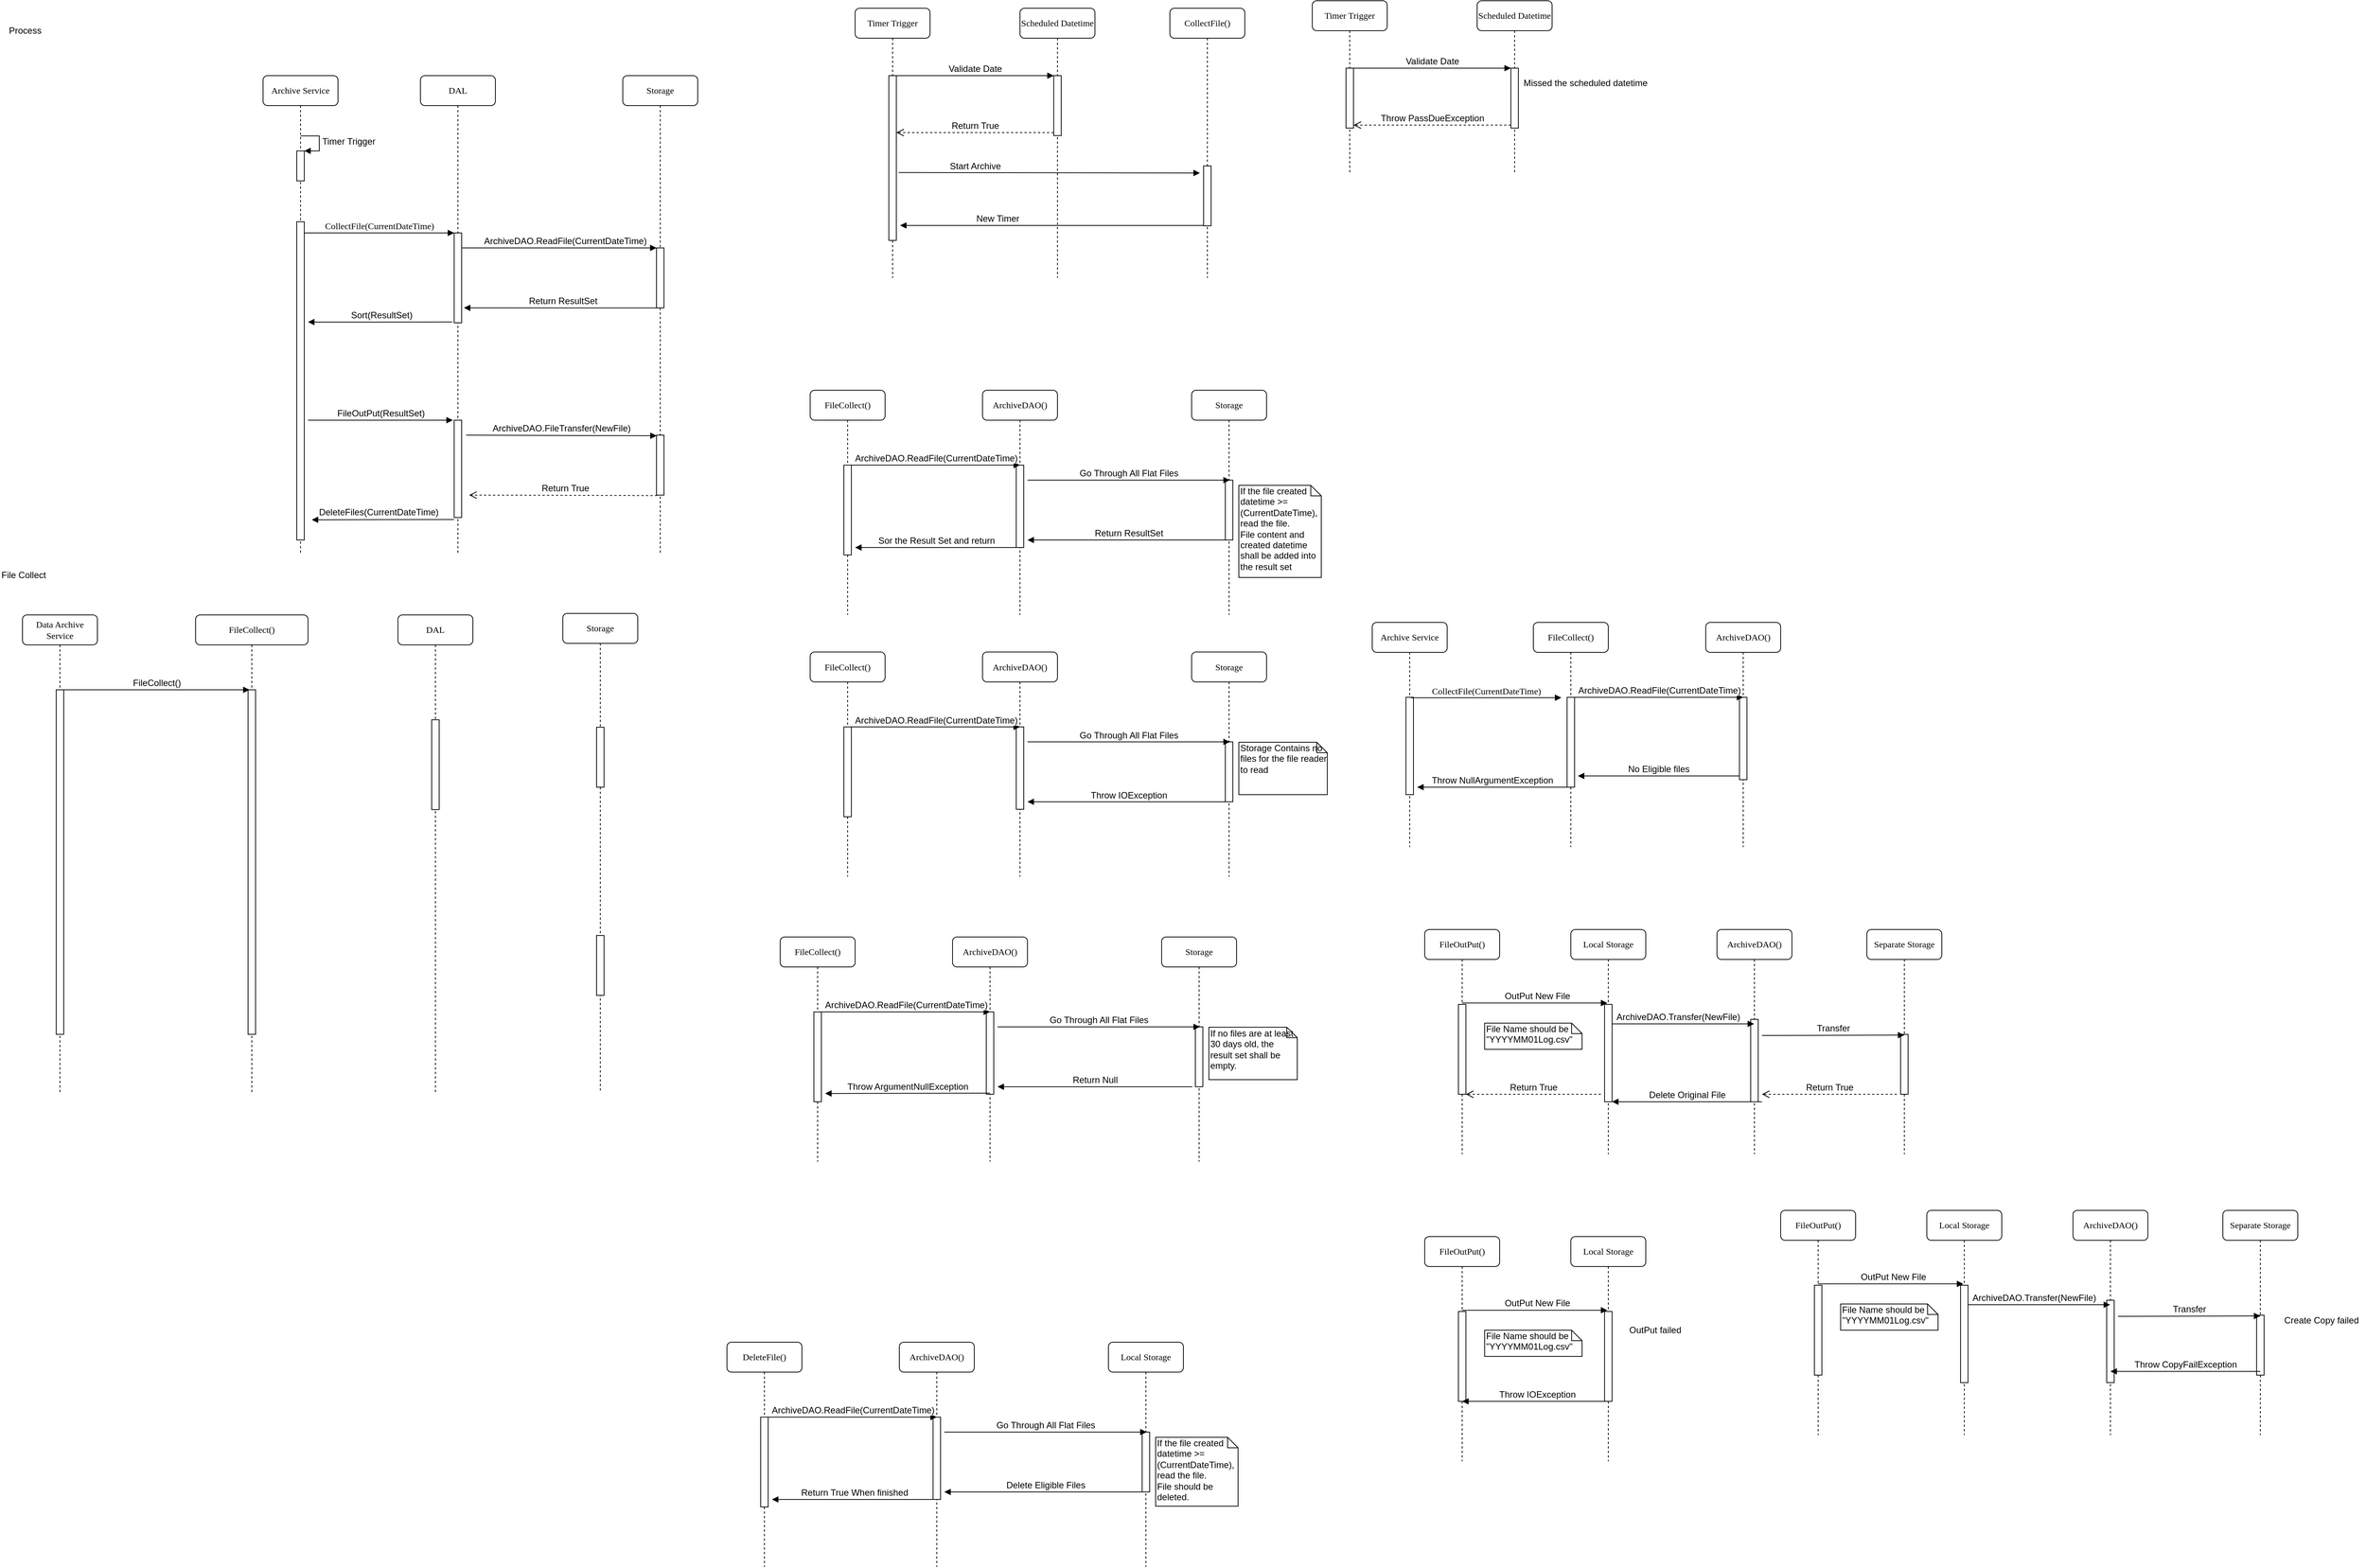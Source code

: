 <mxfile version="12.2.6" type="google" pages="1"><diagram name="Page-1" id="13e1069c-82ec-6db2-03f1-153e76fe0fe0"><mxGraphModel dx="2107" dy="1658" grid="1" gridSize="10" guides="1" tooltips="1" connect="0" arrows="1" fold="1" page="1" pageScale="1" pageWidth="1100" pageHeight="850" background="#ffffff" math="0" shadow="0"><root><object label="" id="0"><mxCell/></object><mxCell id="1" parent="0"/><mxCell id="7baba1c4bc27f4b0-17" value="ArchiveDAO.ReadFile(CurrentDateTime)" style="html=1;verticalAlign=bottom;endArrow=block;labelBackgroundColor=none;fontFamily=Helvetica;fontSize=12;edgeStyle=elbowEdgeStyle;elbow=vertical;" parent="1" source="7baba1c4bc27f4b0-13" target="7baba1c4bc27f4b0-16" edge="1"><mxGeometry x="0.056" relative="1" as="geometry"><mxPoint x="695" y="310" as="sourcePoint"/><Array as="points"><mxPoint x="645" y="310"/></Array><mxPoint as="offset"/></mxGeometry></mxCell><mxCell id="7baba1c4bc27f4b0-2" value="Archive Service" style="shape=umlLifeline;perimeter=lifelinePerimeter;whiteSpace=wrap;html=1;container=1;collapsible=0;recursiveResize=0;outlineConnect=0;rounded=1;shadow=0;comic=0;labelBackgroundColor=none;strokeWidth=1;fontFamily=Verdana;fontSize=12;align=center;" parent="1" vertex="1"><mxGeometry x="360" y="80" width="100" height="640" as="geometry"/></mxCell><mxCell id="7baba1c4bc27f4b0-10" value="" style="html=1;points=[];perimeter=orthogonalPerimeter;rounded=0;shadow=0;comic=0;labelBackgroundColor=none;strokeWidth=1;fontFamily=Verdana;fontSize=12;align=center;" parent="7baba1c4bc27f4b0-2" vertex="1"><mxGeometry x="45" y="195" width="10" height="425" as="geometry"/></mxCell><mxCell id="99gHtEBvfOZHUWH4fqFL-62" value="" style="html=1;points=[];perimeter=orthogonalPerimeter;fontSize=12;" vertex="1" parent="7baba1c4bc27f4b0-2"><mxGeometry x="45" y="100.5" width="10" height="40" as="geometry"/></mxCell><mxCell id="99gHtEBvfOZHUWH4fqFL-63" value="Timer Trigger" style="edgeStyle=orthogonalEdgeStyle;html=1;align=left;spacingLeft=2;endArrow=block;rounded=0;entryX=1;entryY=0;fontSize=12;" edge="1" target="99gHtEBvfOZHUWH4fqFL-62" parent="7baba1c4bc27f4b0-2"><mxGeometry relative="1" as="geometry"><mxPoint x="50" y="80.5" as="sourcePoint"/><Array as="points"><mxPoint x="75" y="80.5"/></Array></mxGeometry></mxCell><mxCell id="7baba1c4bc27f4b0-3" value="DAL" style="shape=umlLifeline;perimeter=lifelinePerimeter;whiteSpace=wrap;html=1;container=1;collapsible=0;recursiveResize=0;outlineConnect=0;rounded=1;shadow=0;comic=0;labelBackgroundColor=none;strokeWidth=1;fontFamily=Verdana;fontSize=12;align=center;" parent="1" vertex="1"><mxGeometry x="570" y="80" width="100" height="640" as="geometry"/></mxCell><mxCell id="7baba1c4bc27f4b0-13" value="" style="html=1;points=[];perimeter=orthogonalPerimeter;rounded=0;shadow=0;comic=0;labelBackgroundColor=none;strokeWidth=1;fontFamily=Verdana;fontSize=12;align=center;" parent="7baba1c4bc27f4b0-3" vertex="1"><mxGeometry x="45" y="210" width="10" height="120" as="geometry"/></mxCell><mxCell id="99gHtEBvfOZHUWH4fqFL-20" value="" style="html=1;points=[];perimeter=orthogonalPerimeter;fontSize=12;" vertex="1" parent="7baba1c4bc27f4b0-3"><mxGeometry x="45" y="460" width="10" height="130" as="geometry"/></mxCell><mxCell id="7baba1c4bc27f4b0-4" value="Storage" style="shape=umlLifeline;perimeter=lifelinePerimeter;whiteSpace=wrap;html=1;container=1;collapsible=0;recursiveResize=0;outlineConnect=0;rounded=1;shadow=0;comic=0;labelBackgroundColor=none;strokeWidth=1;fontFamily=Verdana;fontSize=12;align=center;" parent="1" vertex="1"><mxGeometry x="840" y="80" width="100" height="640" as="geometry"/></mxCell><mxCell id="99gHtEBvfOZHUWH4fqFL-22" value="" style="html=1;points=[];perimeter=orthogonalPerimeter;fontSize=12;" vertex="1" parent="7baba1c4bc27f4b0-4"><mxGeometry x="45" y="480" width="10" height="80" as="geometry"/></mxCell><mxCell id="7baba1c4bc27f4b0-16" value="" style="html=1;points=[];perimeter=orthogonalPerimeter;rounded=0;shadow=0;comic=0;labelBackgroundColor=none;strokeWidth=1;fontFamily=Verdana;fontSize=12;align=center;" parent="7baba1c4bc27f4b0-4" vertex="1"><mxGeometry x="45" y="230" width="10" height="80" as="geometry"/></mxCell><mxCell id="7baba1c4bc27f4b0-14" value="CollectFile(CurrentDateTime)" style="html=1;verticalAlign=bottom;endArrow=block;entryX=0;entryY=0;labelBackgroundColor=none;fontFamily=Verdana;fontSize=12;edgeStyle=elbowEdgeStyle;elbow=vertical;" parent="1" source="7baba1c4bc27f4b0-10" target="7baba1c4bc27f4b0-13" edge="1"><mxGeometry relative="1" as="geometry"><mxPoint x="505" y="290" as="sourcePoint"/><mxPoint as="offset"/></mxGeometry></mxCell><mxCell id="99gHtEBvfOZHUWH4fqFL-21" value="FileOutPut(ResultSet)" style="html=1;verticalAlign=bottom;endArrow=block;fontSize=12;entryX=-0.18;entryY=0;entryDx=0;entryDy=0;entryPerimeter=0;" edge="1" parent="1" target="99gHtEBvfOZHUWH4fqFL-20"><mxGeometry width="80" relative="1" as="geometry"><mxPoint x="420" y="540" as="sourcePoint"/><mxPoint x="520" y="540" as="targetPoint"/></mxGeometry></mxCell><mxCell id="99gHtEBvfOZHUWH4fqFL-28" value="ArchiveDAO.FileTransfer(NewFile)" style="html=1;verticalAlign=bottom;endArrow=block;fontSize=12;entryX=0.024;entryY=0.01;entryDx=0;entryDy=0;entryPerimeter=0;" edge="1" parent="1" target="99gHtEBvfOZHUWH4fqFL-22"><mxGeometry width="80" relative="1" as="geometry"><mxPoint x="631" y="560" as="sourcePoint"/><mxPoint x="755" y="560" as="targetPoint"/></mxGeometry></mxCell><mxCell id="99gHtEBvfOZHUWH4fqFL-35" value="Process" style="text;html=1;resizable=0;points=[];autosize=1;align=left;verticalAlign=top;spacingTop=-4;fontSize=12;" vertex="1" parent="1"><mxGeometry x="19" y="10" width="60" height="20" as="geometry"/></mxCell><mxCell id="99gHtEBvfOZHUWH4fqFL-40" value="File Collect" style="text;html=1;resizable=0;points=[];autosize=1;align=left;verticalAlign=top;spacingTop=-4;fontSize=12;" vertex="1" parent="1"><mxGeometry x="9" y="737" width="70" height="20" as="geometry"/></mxCell><mxCell id="99gHtEBvfOZHUWH4fqFL-41" value="Data Archive Service" style="shape=umlLifeline;perimeter=lifelinePerimeter;whiteSpace=wrap;html=1;container=1;collapsible=0;recursiveResize=0;outlineConnect=0;rounded=1;shadow=0;comic=0;labelBackgroundColor=none;strokeWidth=1;fontFamily=Verdana;fontSize=12;align=center;" vertex="1" parent="1"><mxGeometry x="39" y="800" width="100" height="640" as="geometry"/></mxCell><mxCell id="99gHtEBvfOZHUWH4fqFL-42" value="" style="html=1;points=[];perimeter=orthogonalPerimeter;rounded=0;shadow=0;comic=0;labelBackgroundColor=none;strokeWidth=1;fontFamily=Verdana;fontSize=12;align=center;" vertex="1" parent="99gHtEBvfOZHUWH4fqFL-41"><mxGeometry x="45" y="100" width="10" height="460" as="geometry"/></mxCell><mxCell id="99gHtEBvfOZHUWH4fqFL-43" value="FileCollect()" style="shape=umlLifeline;perimeter=lifelinePerimeter;whiteSpace=wrap;html=1;container=1;collapsible=0;recursiveResize=0;outlineConnect=0;rounded=1;shadow=0;comic=0;labelBackgroundColor=none;strokeWidth=1;fontFamily=Verdana;fontSize=12;align=center;" vertex="1" parent="1"><mxGeometry x="270" y="800" width="150" height="640" as="geometry"/></mxCell><mxCell id="99gHtEBvfOZHUWH4fqFL-44" value="" style="html=1;points=[];perimeter=orthogonalPerimeter;rounded=0;shadow=0;comic=0;labelBackgroundColor=none;strokeWidth=1;fontFamily=Verdana;fontSize=12;align=center;" vertex="1" parent="99gHtEBvfOZHUWH4fqFL-43"><mxGeometry x="70" y="100" width="10" height="460" as="geometry"/></mxCell><mxCell id="99gHtEBvfOZHUWH4fqFL-47" value="FileCollect()" style="html=1;verticalAlign=bottom;endArrow=block;fontSize=12;" edge="1" parent="1"><mxGeometry width="80" relative="1" as="geometry"><mxPoint x="94" y="900" as="sourcePoint"/><mxPoint x="342" y="900" as="targetPoint"/></mxGeometry></mxCell><mxCell id="99gHtEBvfOZHUWH4fqFL-48" value="DAL" style="shape=umlLifeline;perimeter=lifelinePerimeter;whiteSpace=wrap;html=1;container=1;collapsible=0;recursiveResize=0;outlineConnect=0;rounded=1;shadow=0;comic=0;labelBackgroundColor=none;strokeWidth=1;fontFamily=Verdana;fontSize=12;align=center;" vertex="1" parent="1"><mxGeometry x="540" y="800" width="100" height="640" as="geometry"/></mxCell><mxCell id="99gHtEBvfOZHUWH4fqFL-49" value="" style="html=1;points=[];perimeter=orthogonalPerimeter;rounded=0;shadow=0;comic=0;labelBackgroundColor=none;strokeWidth=1;fontFamily=Verdana;fontSize=12;align=center;" vertex="1" parent="99gHtEBvfOZHUWH4fqFL-48"><mxGeometry x="45" y="140" width="10" height="120" as="geometry"/></mxCell><mxCell id="99gHtEBvfOZHUWH4fqFL-51" value="Storage" style="shape=umlLifeline;perimeter=lifelinePerimeter;whiteSpace=wrap;html=1;container=1;collapsible=0;recursiveResize=0;outlineConnect=0;rounded=1;shadow=0;comic=0;labelBackgroundColor=none;strokeWidth=1;fontFamily=Verdana;fontSize=12;align=center;" vertex="1" parent="1"><mxGeometry x="760" y="798" width="100" height="640" as="geometry"/></mxCell><mxCell id="99gHtEBvfOZHUWH4fqFL-52" value="" style="html=1;points=[];perimeter=orthogonalPerimeter;fontSize=12;" vertex="1" parent="99gHtEBvfOZHUWH4fqFL-51"><mxGeometry x="45" y="430" width="10" height="80" as="geometry"/></mxCell><mxCell id="99gHtEBvfOZHUWH4fqFL-53" value="" style="html=1;points=[];perimeter=orthogonalPerimeter;rounded=0;shadow=0;comic=0;labelBackgroundColor=none;strokeWidth=1;fontFamily=Verdana;fontSize=12;align=center;" vertex="1" parent="99gHtEBvfOZHUWH4fqFL-51"><mxGeometry x="45" y="152" width="10" height="80" as="geometry"/></mxCell><mxCell id="99gHtEBvfOZHUWH4fqFL-31" value="DeleteFiles(CurrentDateTime)" style="html=1;verticalAlign=bottom;endArrow=block;fontSize=12;exitX=-0.024;exitY=1.02;exitDx=0;exitDy=0;exitPerimeter=0;" edge="1" parent="1" source="99gHtEBvfOZHUWH4fqFL-20"><mxGeometry x="0.06" y="-1" width="80" relative="1" as="geometry"><mxPoint x="675" y="640" as="sourcePoint"/><mxPoint x="425" y="673" as="targetPoint"/><mxPoint as="offset"/></mxGeometry></mxCell><mxCell id="99gHtEBvfOZHUWH4fqFL-59" value="Return True" style="html=1;verticalAlign=bottom;endArrow=open;dashed=1;endSize=8;fontSize=12;exitX=0.082;exitY=1.008;exitDx=0;exitDy=0;exitPerimeter=0;" edge="1" parent="1" source="99gHtEBvfOZHUWH4fqFL-22"><mxGeometry x="-0.024" relative="1" as="geometry"><mxPoint x="755" y="640" as="sourcePoint"/><mxPoint x="635" y="640" as="targetPoint"/><mxPoint as="offset"/></mxGeometry></mxCell><mxCell id="99gHtEBvfOZHUWH4fqFL-73" value="Return ResultSet" style="html=1;verticalAlign=bottom;endArrow=block;fontFamily=Helvetica;fontSize=12;exitX=0.306;exitY=1.002;exitDx=0;exitDy=0;exitPerimeter=0;" edge="1" parent="1" source="7baba1c4bc27f4b0-16"><mxGeometry x="-0.015" width="80" relative="1" as="geometry"><mxPoint x="880" y="388" as="sourcePoint"/><mxPoint x="628" y="390" as="targetPoint"/><mxPoint as="offset"/></mxGeometry></mxCell><mxCell id="99gHtEBvfOZHUWH4fqFL-75" value="Timer Trigger" style="shape=umlLifeline;perimeter=lifelinePerimeter;whiteSpace=wrap;html=1;container=1;collapsible=0;recursiveResize=0;outlineConnect=0;rounded=1;shadow=0;comic=0;labelBackgroundColor=none;strokeWidth=1;fontFamily=Verdana;fontSize=12;align=center;" vertex="1" parent="1"><mxGeometry x="1150" y="-10" width="100" height="360" as="geometry"/></mxCell><mxCell id="99gHtEBvfOZHUWH4fqFL-76" value="" style="html=1;points=[];perimeter=orthogonalPerimeter;rounded=0;shadow=0;comic=0;labelBackgroundColor=none;strokeWidth=1;fontFamily=Verdana;fontSize=12;align=center;" vertex="1" parent="99gHtEBvfOZHUWH4fqFL-75"><mxGeometry x="45" y="90" width="10" height="220" as="geometry"/></mxCell><mxCell id="99gHtEBvfOZHUWH4fqFL-79" value="Scheduled Datetime" style="shape=umlLifeline;perimeter=lifelinePerimeter;whiteSpace=wrap;html=1;container=1;collapsible=0;recursiveResize=0;outlineConnect=0;rounded=1;shadow=0;comic=0;labelBackgroundColor=none;strokeWidth=1;fontFamily=Verdana;fontSize=12;align=center;" vertex="1" parent="1"><mxGeometry x="1370" y="-10" width="100" height="360" as="geometry"/></mxCell><mxCell id="99gHtEBvfOZHUWH4fqFL-83" value="" style="html=1;points=[];perimeter=orthogonalPerimeter;fontFamily=Helvetica;fontSize=12;" vertex="1" parent="99gHtEBvfOZHUWH4fqFL-79"><mxGeometry x="45" y="90" width="10" height="80" as="geometry"/></mxCell><mxCell id="99gHtEBvfOZHUWH4fqFL-84" value="Validate Date" style="html=1;verticalAlign=bottom;endArrow=block;entryX=0;entryY=0;fontFamily=Helvetica;fontSize=12;" edge="1" target="99gHtEBvfOZHUWH4fqFL-83" parent="1"><mxGeometry relative="1" as="geometry"><mxPoint x="1205" y="80" as="sourcePoint"/></mxGeometry></mxCell><mxCell id="99gHtEBvfOZHUWH4fqFL-85" value="Return True" style="html=1;verticalAlign=bottom;endArrow=open;dashed=1;endSize=8;exitX=0;exitY=0.95;fontFamily=Helvetica;fontSize=12;" edge="1" source="99gHtEBvfOZHUWH4fqFL-83" parent="1" target="99gHtEBvfOZHUWH4fqFL-76"><mxGeometry relative="1" as="geometry"><mxPoint x="1350" y="156" as="targetPoint"/></mxGeometry></mxCell><mxCell id="99gHtEBvfOZHUWH4fqFL-86" value="CollectFile()" style="shape=umlLifeline;perimeter=lifelinePerimeter;whiteSpace=wrap;html=1;container=1;collapsible=0;recursiveResize=0;outlineConnect=0;rounded=1;shadow=0;comic=0;labelBackgroundColor=none;strokeWidth=1;fontFamily=Verdana;fontSize=12;align=center;" vertex="1" parent="1"><mxGeometry x="1570" y="-10" width="100" height="360" as="geometry"/></mxCell><mxCell id="99gHtEBvfOZHUWH4fqFL-87" value="" style="html=1;points=[];perimeter=orthogonalPerimeter;fontFamily=Helvetica;fontSize=12;" vertex="1" parent="99gHtEBvfOZHUWH4fqFL-86"><mxGeometry x="45" y="210.5" width="10" height="80" as="geometry"/></mxCell><mxCell id="99gHtEBvfOZHUWH4fqFL-88" value="Start Archive" style="html=1;verticalAlign=bottom;endArrow=block;fontFamily=Helvetica;fontSize=12;exitX=1.306;exitY=0.588;exitDx=0;exitDy=0;exitPerimeter=0;" edge="1" parent="1" source="99gHtEBvfOZHUWH4fqFL-76"><mxGeometry x="-0.493" width="80" relative="1" as="geometry"><mxPoint x="1440" y="210" as="sourcePoint"/><mxPoint x="1610" y="210" as="targetPoint"/><mxPoint as="offset"/></mxGeometry></mxCell><mxCell id="99gHtEBvfOZHUWH4fqFL-89" value="Timer Trigger" style="shape=umlLifeline;perimeter=lifelinePerimeter;whiteSpace=wrap;html=1;container=1;collapsible=0;recursiveResize=0;outlineConnect=0;rounded=1;shadow=0;comic=0;labelBackgroundColor=none;strokeWidth=1;fontFamily=Verdana;fontSize=12;align=center;" vertex="1" parent="1"><mxGeometry x="1760" y="-20" width="100" height="230" as="geometry"/></mxCell><mxCell id="99gHtEBvfOZHUWH4fqFL-90" value="" style="html=1;points=[];perimeter=orthogonalPerimeter;rounded=0;shadow=0;comic=0;labelBackgroundColor=none;strokeWidth=1;fontFamily=Verdana;fontSize=12;align=center;" vertex="1" parent="99gHtEBvfOZHUWH4fqFL-89"><mxGeometry x="45" y="90" width="10" height="80" as="geometry"/></mxCell><mxCell id="99gHtEBvfOZHUWH4fqFL-91" value="Scheduled Datetime" style="shape=umlLifeline;perimeter=lifelinePerimeter;whiteSpace=wrap;html=1;container=1;collapsible=0;recursiveResize=0;outlineConnect=0;rounded=1;shadow=0;comic=0;labelBackgroundColor=none;strokeWidth=1;fontFamily=Verdana;fontSize=12;align=center;" vertex="1" parent="1"><mxGeometry x="1980" y="-20" width="100" height="230" as="geometry"/></mxCell><mxCell id="99gHtEBvfOZHUWH4fqFL-92" value="" style="html=1;points=[];perimeter=orthogonalPerimeter;fontFamily=Helvetica;fontSize=12;" vertex="1" parent="99gHtEBvfOZHUWH4fqFL-91"><mxGeometry x="45" y="90" width="10" height="80" as="geometry"/></mxCell><mxCell id="99gHtEBvfOZHUWH4fqFL-93" value="Validate Date" style="html=1;verticalAlign=bottom;endArrow=block;entryX=0;entryY=0;fontFamily=Helvetica;fontSize=12;" edge="1" parent="1" target="99gHtEBvfOZHUWH4fqFL-92"><mxGeometry relative="1" as="geometry"><mxPoint x="1815" y="70" as="sourcePoint"/></mxGeometry></mxCell><mxCell id="99gHtEBvfOZHUWH4fqFL-94" value="Throw PassDueException" style="html=1;verticalAlign=bottom;endArrow=open;dashed=1;endSize=8;exitX=0;exitY=0.95;fontFamily=Helvetica;fontSize=12;" edge="1" parent="1" source="99gHtEBvfOZHUWH4fqFL-92" target="99gHtEBvfOZHUWH4fqFL-90"><mxGeometry relative="1" as="geometry"><mxPoint x="1960" y="146" as="targetPoint"/></mxGeometry></mxCell><mxCell id="99gHtEBvfOZHUWH4fqFL-98" value="Missed the scheduled datetime" style="text;html=1;resizable=0;points=[];autosize=1;align=left;verticalAlign=top;spacingTop=-4;fontSize=12;fontFamily=Helvetica;" vertex="1" parent="1"><mxGeometry x="2040" y="80" width="180" height="20" as="geometry"/></mxCell><mxCell id="99gHtEBvfOZHUWH4fqFL-99" value="New Timer" style="html=1;verticalAlign=bottom;endArrow=block;fontFamily=Helvetica;fontSize=12;" edge="1" parent="1" source="99gHtEBvfOZHUWH4fqFL-87"><mxGeometry x="0.358" width="80" relative="1" as="geometry"><mxPoint x="1370" y="450" as="sourcePoint"/><mxPoint x="1210" y="280" as="targetPoint"/><mxPoint as="offset"/></mxGeometry></mxCell><mxCell id="99gHtEBvfOZHUWH4fqFL-103" value="ArchiveDAO()" style="shape=umlLifeline;perimeter=lifelinePerimeter;whiteSpace=wrap;html=1;container=1;collapsible=0;recursiveResize=0;outlineConnect=0;rounded=1;shadow=0;comic=0;labelBackgroundColor=none;strokeWidth=1;fontFamily=Verdana;fontSize=12;align=center;" vertex="1" parent="1"><mxGeometry x="1320" y="500" width="100" height="300" as="geometry"/></mxCell><mxCell id="99gHtEBvfOZHUWH4fqFL-104" value="" style="html=1;points=[];perimeter=orthogonalPerimeter;rounded=0;shadow=0;comic=0;labelBackgroundColor=none;strokeWidth=1;fontFamily=Verdana;fontSize=12;align=center;" vertex="1" parent="99gHtEBvfOZHUWH4fqFL-103"><mxGeometry x="45" y="100" width="10" height="110" as="geometry"/></mxCell><mxCell id="99gHtEBvfOZHUWH4fqFL-106" value="Storage" style="shape=umlLifeline;perimeter=lifelinePerimeter;whiteSpace=wrap;html=1;container=1;collapsible=0;recursiveResize=0;outlineConnect=0;rounded=1;shadow=0;comic=0;labelBackgroundColor=none;strokeWidth=1;fontFamily=Verdana;fontSize=12;align=center;" vertex="1" parent="1"><mxGeometry x="1599" y="500" width="100" height="300" as="geometry"/></mxCell><mxCell id="99gHtEBvfOZHUWH4fqFL-108" value="" style="html=1;points=[];perimeter=orthogonalPerimeter;rounded=0;shadow=0;comic=0;labelBackgroundColor=none;strokeWidth=1;fontFamily=Verdana;fontSize=12;align=center;" vertex="1" parent="99gHtEBvfOZHUWH4fqFL-106"><mxGeometry x="45" y="120" width="10" height="80" as="geometry"/></mxCell><mxCell id="99gHtEBvfOZHUWH4fqFL-109" value="FileCollect()" style="shape=umlLifeline;perimeter=lifelinePerimeter;whiteSpace=wrap;html=1;container=1;collapsible=0;recursiveResize=0;outlineConnect=0;rounded=1;shadow=0;comic=0;labelBackgroundColor=none;strokeWidth=1;fontFamily=Verdana;fontSize=12;align=center;" vertex="1" parent="1"><mxGeometry x="1090" y="500" width="100" height="300" as="geometry"/></mxCell><mxCell id="99gHtEBvfOZHUWH4fqFL-110" value="" style="html=1;points=[];perimeter=orthogonalPerimeter;rounded=0;shadow=0;comic=0;labelBackgroundColor=none;strokeWidth=1;fontFamily=Verdana;fontSize=12;align=center;" vertex="1" parent="99gHtEBvfOZHUWH4fqFL-109"><mxGeometry x="45" y="100" width="10" height="120" as="geometry"/></mxCell><mxCell id="99gHtEBvfOZHUWH4fqFL-112" value="ArchiveDAO.ReadFile(CurrentDateTime)" style="html=1;verticalAlign=bottom;endArrow=block;fontFamily=Helvetica;fontSize=12;entryX=0.5;entryY=0;entryDx=0;entryDy=0;entryPerimeter=0;" edge="1" parent="1" source="99gHtEBvfOZHUWH4fqFL-110" target="99gHtEBvfOZHUWH4fqFL-104"><mxGeometry width="80" relative="1" as="geometry"><mxPoint x="1160" y="600" as="sourcePoint"/><mxPoint x="1240" y="600" as="targetPoint"/><mxPoint as="offset"/></mxGeometry></mxCell><mxCell id="99gHtEBvfOZHUWH4fqFL-113" value="Go Through All Flat Files" style="html=1;verticalAlign=bottom;endArrow=block;fontFamily=Helvetica;fontSize=12;entryX=0.6;entryY=0;entryDx=0;entryDy=0;entryPerimeter=0;" edge="1" parent="1" target="99gHtEBvfOZHUWH4fqFL-108"><mxGeometry width="80" relative="1" as="geometry"><mxPoint x="1380" y="620" as="sourcePoint"/><mxPoint x="1630" y="620" as="targetPoint"/><mxPoint as="offset"/></mxGeometry></mxCell><mxCell id="99gHtEBvfOZHUWH4fqFL-114" value="If the file created datetime &amp;gt;= (CurrentDateTime),&lt;br&gt;read the file.&lt;br&gt;File content and created datetime shall be added into the result set" style="shape=note;whiteSpace=wrap;html=1;size=14;verticalAlign=top;align=left;spacingTop=-6;fontFamily=Helvetica;fontSize=12;" vertex="1" parent="1"><mxGeometry x="1662" y="627" width="110" height="123" as="geometry"/></mxCell><mxCell id="99gHtEBvfOZHUWH4fqFL-115" value="Return ResultSet" style="html=1;verticalAlign=bottom;endArrow=block;fontFamily=Helvetica;fontSize=12;exitX=0.6;exitY=1;exitDx=0;exitDy=0;exitPerimeter=0;" edge="1" parent="1" source="99gHtEBvfOZHUWH4fqFL-108"><mxGeometry width="80" relative="1" as="geometry"><mxPoint x="1636" y="700" as="sourcePoint"/><mxPoint x="1380" y="700" as="targetPoint"/></mxGeometry></mxCell><mxCell id="99gHtEBvfOZHUWH4fqFL-117" value="Sor the Result Set and return&amp;nbsp;" style="html=1;verticalAlign=bottom;endArrow=block;fontFamily=Helvetica;fontSize=12;exitX=0.5;exitY=1;exitDx=0;exitDy=0;exitPerimeter=0;" edge="1" parent="1" source="99gHtEBvfOZHUWH4fqFL-104"><mxGeometry width="80" relative="1" as="geometry"><mxPoint x="1210" y="700" as="sourcePoint"/><mxPoint x="1150" y="710" as="targetPoint"/></mxGeometry></mxCell><mxCell id="99gHtEBvfOZHUWH4fqFL-118" value="ArchiveDAO()" style="shape=umlLifeline;perimeter=lifelinePerimeter;whiteSpace=wrap;html=1;container=1;collapsible=0;recursiveResize=0;outlineConnect=0;rounded=1;shadow=0;comic=0;labelBackgroundColor=none;strokeWidth=1;fontFamily=Verdana;fontSize=12;align=center;" vertex="1" parent="1"><mxGeometry x="2285" y="810" width="100" height="300" as="geometry"/></mxCell><mxCell id="99gHtEBvfOZHUWH4fqFL-119" value="" style="html=1;points=[];perimeter=orthogonalPerimeter;rounded=0;shadow=0;comic=0;labelBackgroundColor=none;strokeWidth=1;fontFamily=Verdana;fontSize=12;align=center;" vertex="1" parent="99gHtEBvfOZHUWH4fqFL-118"><mxGeometry x="45" y="100" width="10" height="110" as="geometry"/></mxCell><mxCell id="99gHtEBvfOZHUWH4fqFL-122" value="FileCollect()" style="shape=umlLifeline;perimeter=lifelinePerimeter;whiteSpace=wrap;html=1;container=1;collapsible=0;recursiveResize=0;outlineConnect=0;rounded=1;shadow=0;comic=0;labelBackgroundColor=none;strokeWidth=1;fontFamily=Verdana;fontSize=12;align=center;" vertex="1" parent="1"><mxGeometry x="2055" y="810" width="100" height="300" as="geometry"/></mxCell><mxCell id="99gHtEBvfOZHUWH4fqFL-123" value="" style="html=1;points=[];perimeter=orthogonalPerimeter;rounded=0;shadow=0;comic=0;labelBackgroundColor=none;strokeWidth=1;fontFamily=Verdana;fontSize=12;align=center;" vertex="1" parent="99gHtEBvfOZHUWH4fqFL-122"><mxGeometry x="45" y="100" width="10" height="120" as="geometry"/></mxCell><mxCell id="99gHtEBvfOZHUWH4fqFL-124" value="ArchiveDAO.ReadFile(CurrentDateTime)" style="html=1;verticalAlign=bottom;endArrow=block;fontFamily=Helvetica;fontSize=12;entryX=0.5;entryY=0;entryDx=0;entryDy=0;entryPerimeter=0;" edge="1" parent="1" source="99gHtEBvfOZHUWH4fqFL-123" target="99gHtEBvfOZHUWH4fqFL-119"><mxGeometry width="80" relative="1" as="geometry"><mxPoint x="1375" y="870.5" as="sourcePoint"/><mxPoint x="1455" y="870.5" as="targetPoint"/><mxPoint as="offset"/></mxGeometry></mxCell><mxCell id="99gHtEBvfOZHUWH4fqFL-140" value="ArchiveDAO()" style="shape=umlLifeline;perimeter=lifelinePerimeter;whiteSpace=wrap;html=1;container=1;collapsible=0;recursiveResize=0;outlineConnect=0;rounded=1;shadow=0;comic=0;labelBackgroundColor=none;strokeWidth=1;fontFamily=Verdana;fontSize=12;align=center;" vertex="1" parent="1"><mxGeometry x="1320" y="849.5" width="100" height="300" as="geometry"/></mxCell><mxCell id="99gHtEBvfOZHUWH4fqFL-141" value="" style="html=1;points=[];perimeter=orthogonalPerimeter;rounded=0;shadow=0;comic=0;labelBackgroundColor=none;strokeWidth=1;fontFamily=Verdana;fontSize=12;align=center;" vertex="1" parent="99gHtEBvfOZHUWH4fqFL-140"><mxGeometry x="45" y="100" width="10" height="110" as="geometry"/></mxCell><mxCell id="99gHtEBvfOZHUWH4fqFL-142" value="Storage" style="shape=umlLifeline;perimeter=lifelinePerimeter;whiteSpace=wrap;html=1;container=1;collapsible=0;recursiveResize=0;outlineConnect=0;rounded=1;shadow=0;comic=0;labelBackgroundColor=none;strokeWidth=1;fontFamily=Verdana;fontSize=12;align=center;" vertex="1" parent="1"><mxGeometry x="1599" y="849.5" width="100" height="300" as="geometry"/></mxCell><mxCell id="99gHtEBvfOZHUWH4fqFL-143" value="" style="html=1;points=[];perimeter=orthogonalPerimeter;rounded=0;shadow=0;comic=0;labelBackgroundColor=none;strokeWidth=1;fontFamily=Verdana;fontSize=12;align=center;" vertex="1" parent="99gHtEBvfOZHUWH4fqFL-142"><mxGeometry x="45" y="120" width="10" height="80" as="geometry"/></mxCell><mxCell id="99gHtEBvfOZHUWH4fqFL-144" value="FileCollect()" style="shape=umlLifeline;perimeter=lifelinePerimeter;whiteSpace=wrap;html=1;container=1;collapsible=0;recursiveResize=0;outlineConnect=0;rounded=1;shadow=0;comic=0;labelBackgroundColor=none;strokeWidth=1;fontFamily=Verdana;fontSize=12;align=center;" vertex="1" parent="1"><mxGeometry x="1090" y="849.5" width="100" height="300" as="geometry"/></mxCell><mxCell id="99gHtEBvfOZHUWH4fqFL-145" value="" style="html=1;points=[];perimeter=orthogonalPerimeter;rounded=0;shadow=0;comic=0;labelBackgroundColor=none;strokeWidth=1;fontFamily=Verdana;fontSize=12;align=center;" vertex="1" parent="99gHtEBvfOZHUWH4fqFL-144"><mxGeometry x="45" y="100" width="10" height="120" as="geometry"/></mxCell><mxCell id="99gHtEBvfOZHUWH4fqFL-146" value="ArchiveDAO.ReadFile(CurrentDateTime)" style="html=1;verticalAlign=bottom;endArrow=block;fontFamily=Helvetica;fontSize=12;entryX=0.5;entryY=0;entryDx=0;entryDy=0;entryPerimeter=0;" edge="1" parent="1" source="99gHtEBvfOZHUWH4fqFL-145" target="99gHtEBvfOZHUWH4fqFL-141"><mxGeometry width="80" relative="1" as="geometry"><mxPoint x="1160" y="949.5" as="sourcePoint"/><mxPoint x="1240" y="949.5" as="targetPoint"/><mxPoint as="offset"/></mxGeometry></mxCell><mxCell id="99gHtEBvfOZHUWH4fqFL-147" value="Go Through All Flat Files" style="html=1;verticalAlign=bottom;endArrow=block;fontFamily=Helvetica;fontSize=12;entryX=0.6;entryY=0;entryDx=0;entryDy=0;entryPerimeter=0;" edge="1" parent="1" target="99gHtEBvfOZHUWH4fqFL-143"><mxGeometry width="80" relative="1" as="geometry"><mxPoint x="1380" y="969.5" as="sourcePoint"/><mxPoint x="1630" y="969.5" as="targetPoint"/><mxPoint as="offset"/></mxGeometry></mxCell><mxCell id="99gHtEBvfOZHUWH4fqFL-149" value="Throw IOException" style="html=1;verticalAlign=bottom;endArrow=block;fontFamily=Helvetica;fontSize=12;exitX=0.6;exitY=1;exitDx=0;exitDy=0;exitPerimeter=0;" edge="1" parent="1" source="99gHtEBvfOZHUWH4fqFL-143"><mxGeometry width="80" relative="1" as="geometry"><mxPoint x="1636" y="1049.5" as="sourcePoint"/><mxPoint x="1380" y="1049.5" as="targetPoint"/></mxGeometry></mxCell><mxCell id="99gHtEBvfOZHUWH4fqFL-151" value="Archive Service" style="shape=umlLifeline;perimeter=lifelinePerimeter;whiteSpace=wrap;html=1;container=1;collapsible=0;recursiveResize=0;outlineConnect=0;rounded=1;shadow=0;comic=0;labelBackgroundColor=none;strokeWidth=1;fontFamily=Verdana;fontSize=12;align=center;" vertex="1" parent="1"><mxGeometry x="1840" y="810" width="100" height="300" as="geometry"/></mxCell><mxCell id="99gHtEBvfOZHUWH4fqFL-152" value="" style="html=1;points=[];perimeter=orthogonalPerimeter;rounded=0;shadow=0;comic=0;labelBackgroundColor=none;strokeWidth=1;fontFamily=Verdana;fontSize=12;align=center;" vertex="1" parent="99gHtEBvfOZHUWH4fqFL-151"><mxGeometry x="45" y="100" width="10" height="130" as="geometry"/></mxCell><mxCell id="99gHtEBvfOZHUWH4fqFL-155" value="Throw NullArgumentException" style="html=1;verticalAlign=bottom;endArrow=block;fontFamily=Helvetica;fontSize=12;exitX=0;exitY=1;exitDx=0;exitDy=0;exitPerimeter=0;" edge="1" parent="1" source="99gHtEBvfOZHUWH4fqFL-123"><mxGeometry width="80" relative="1" as="geometry"><mxPoint x="1940" y="1020" as="sourcePoint"/><mxPoint x="1900" y="1030" as="targetPoint"/></mxGeometry></mxCell><mxCell id="99gHtEBvfOZHUWH4fqFL-156" value="CollectFile(CurrentDateTime)" style="html=1;verticalAlign=bottom;endArrow=block;entryX=0;entryY=0;labelBackgroundColor=none;fontFamily=Verdana;fontSize=12;edgeStyle=elbowEdgeStyle;elbow=vertical;" edge="1" parent="1"><mxGeometry relative="1" as="geometry"><mxPoint x="1892" y="910.588" as="sourcePoint"/><mxPoint x="2092.353" y="910.588" as="targetPoint"/><mxPoint as="offset"/></mxGeometry></mxCell><mxCell id="99gHtEBvfOZHUWH4fqFL-157" value="No Eligible files" style="html=1;verticalAlign=bottom;endArrow=block;fontFamily=Helvetica;fontSize=12;exitX=-0.006;exitY=0.955;exitDx=0;exitDy=0;exitPerimeter=0;entryX=1.441;entryY=0.875;entryDx=0;entryDy=0;entryPerimeter=0;" edge="1" parent="1" source="99gHtEBvfOZHUWH4fqFL-119" target="99gHtEBvfOZHUWH4fqFL-123"><mxGeometry width="80" relative="1" as="geometry"><mxPoint x="2180" y="999.5" as="sourcePoint"/><mxPoint x="2260" y="999.5" as="targetPoint"/></mxGeometry></mxCell><mxCell id="99gHtEBvfOZHUWH4fqFL-158" value="Sort(ResultSet)" style="html=1;verticalAlign=bottom;endArrow=block;fontFamily=Helvetica;fontSize=12;exitX=-0.271;exitY=0.991;exitDx=0;exitDy=0;exitPerimeter=0;" edge="1" parent="1" source="7baba1c4bc27f4b0-13"><mxGeometry x="-0.015" width="80" relative="1" as="geometry"><mxPoint x="560.06" y="400.16" as="sourcePoint"/><mxPoint x="420" y="409" as="targetPoint"/><mxPoint as="offset"/></mxGeometry></mxCell><mxCell id="99gHtEBvfOZHUWH4fqFL-159" value="Storage Contains no files for the file reader to read" style="shape=note;whiteSpace=wrap;html=1;size=14;verticalAlign=top;align=left;spacingTop=-6;fontFamily=Helvetica;fontSize=12;" vertex="1" parent="1"><mxGeometry x="1662" y="970" width="118" height="70" as="geometry"/></mxCell><mxCell id="99gHtEBvfOZHUWH4fqFL-160" value="Return Null" style="html=1;verticalAlign=bottom;endArrow=block;fontFamily=Helvetica;fontSize=12;" edge="1" parent="1"><mxGeometry width="80" relative="1" as="geometry"><mxPoint x="1600" y="1430" as="sourcePoint"/><mxPoint x="1340" y="1430" as="targetPoint"/></mxGeometry></mxCell><mxCell id="99gHtEBvfOZHUWH4fqFL-161" value="ArchiveDAO()" style="shape=umlLifeline;perimeter=lifelinePerimeter;whiteSpace=wrap;html=1;container=1;collapsible=0;recursiveResize=0;outlineConnect=0;rounded=1;shadow=0;comic=0;labelBackgroundColor=none;strokeWidth=1;fontFamily=Verdana;fontSize=12;align=center;" vertex="1" parent="1"><mxGeometry x="1280" y="1230" width="100" height="300" as="geometry"/></mxCell><mxCell id="99gHtEBvfOZHUWH4fqFL-162" value="" style="html=1;points=[];perimeter=orthogonalPerimeter;rounded=0;shadow=0;comic=0;labelBackgroundColor=none;strokeWidth=1;fontFamily=Verdana;fontSize=12;align=center;" vertex="1" parent="99gHtEBvfOZHUWH4fqFL-161"><mxGeometry x="45" y="100" width="10" height="110" as="geometry"/></mxCell><mxCell id="99gHtEBvfOZHUWH4fqFL-163" value="Storage" style="shape=umlLifeline;perimeter=lifelinePerimeter;whiteSpace=wrap;html=1;container=1;collapsible=0;recursiveResize=0;outlineConnect=0;rounded=1;shadow=0;comic=0;labelBackgroundColor=none;strokeWidth=1;fontFamily=Verdana;fontSize=12;align=center;" vertex="1" parent="1"><mxGeometry x="1559" y="1230" width="100" height="300" as="geometry"/></mxCell><mxCell id="99gHtEBvfOZHUWH4fqFL-164" value="" style="html=1;points=[];perimeter=orthogonalPerimeter;rounded=0;shadow=0;comic=0;labelBackgroundColor=none;strokeWidth=1;fontFamily=Verdana;fontSize=12;align=center;" vertex="1" parent="99gHtEBvfOZHUWH4fqFL-163"><mxGeometry x="45" y="120" width="10" height="80" as="geometry"/></mxCell><mxCell id="99gHtEBvfOZHUWH4fqFL-165" value="FileCollect()" style="shape=umlLifeline;perimeter=lifelinePerimeter;whiteSpace=wrap;html=1;container=1;collapsible=0;recursiveResize=0;outlineConnect=0;rounded=1;shadow=0;comic=0;labelBackgroundColor=none;strokeWidth=1;fontFamily=Verdana;fontSize=12;align=center;" vertex="1" parent="1"><mxGeometry x="1050" y="1230" width="100" height="300" as="geometry"/></mxCell><mxCell id="99gHtEBvfOZHUWH4fqFL-166" value="" style="html=1;points=[];perimeter=orthogonalPerimeter;rounded=0;shadow=0;comic=0;labelBackgroundColor=none;strokeWidth=1;fontFamily=Verdana;fontSize=12;align=center;" vertex="1" parent="99gHtEBvfOZHUWH4fqFL-165"><mxGeometry x="45" y="100" width="10" height="120" as="geometry"/></mxCell><mxCell id="99gHtEBvfOZHUWH4fqFL-167" value="ArchiveDAO.ReadFile(CurrentDateTime)" style="html=1;verticalAlign=bottom;endArrow=block;fontFamily=Helvetica;fontSize=12;entryX=0.5;entryY=0;entryDx=0;entryDy=0;entryPerimeter=0;" edge="1" parent="1" source="99gHtEBvfOZHUWH4fqFL-166" target="99gHtEBvfOZHUWH4fqFL-162"><mxGeometry width="80" relative="1" as="geometry"><mxPoint x="1120" y="1330" as="sourcePoint"/><mxPoint x="1200" y="1330" as="targetPoint"/><mxPoint as="offset"/></mxGeometry></mxCell><mxCell id="99gHtEBvfOZHUWH4fqFL-168" value="Go Through All Flat Files" style="html=1;verticalAlign=bottom;endArrow=block;fontFamily=Helvetica;fontSize=12;entryX=0.6;entryY=0;entryDx=0;entryDy=0;entryPerimeter=0;" edge="1" parent="1" target="99gHtEBvfOZHUWH4fqFL-164"><mxGeometry width="80" relative="1" as="geometry"><mxPoint x="1340" y="1350" as="sourcePoint"/><mxPoint x="1590" y="1350" as="targetPoint"/><mxPoint as="offset"/></mxGeometry></mxCell><mxCell id="99gHtEBvfOZHUWH4fqFL-170" value="If no files are at least 30 days old, the result set shall be empty." style="shape=note;whiteSpace=wrap;html=1;size=14;verticalAlign=top;align=left;spacingTop=-6;fontFamily=Helvetica;fontSize=12;" vertex="1" parent="1"><mxGeometry x="1622" y="1350.5" width="118" height="70" as="geometry"/></mxCell><mxCell id="99gHtEBvfOZHUWH4fqFL-171" value="Throw ArgumentNullException" style="html=1;verticalAlign=bottom;endArrow=block;fontFamily=Helvetica;fontSize=12;" edge="1" parent="1"><mxGeometry width="80" relative="1" as="geometry"><mxPoint x="1330" y="1438.5" as="sourcePoint"/><mxPoint x="1110" y="1439" as="targetPoint"/></mxGeometry></mxCell><mxCell id="99gHtEBvfOZHUWH4fqFL-172" value="FileOutPut()" style="shape=umlLifeline;perimeter=lifelinePerimeter;whiteSpace=wrap;html=1;container=1;collapsible=0;recursiveResize=0;outlineConnect=0;rounded=1;shadow=0;comic=0;labelBackgroundColor=none;strokeWidth=1;fontFamily=Verdana;fontSize=12;align=center;" vertex="1" parent="1"><mxGeometry x="1910" y="1220" width="100" height="300" as="geometry"/></mxCell><mxCell id="99gHtEBvfOZHUWH4fqFL-173" value="" style="html=1;points=[];perimeter=orthogonalPerimeter;rounded=0;shadow=0;comic=0;labelBackgroundColor=none;strokeWidth=1;fontFamily=Verdana;fontSize=12;align=center;" vertex="1" parent="99gHtEBvfOZHUWH4fqFL-172"><mxGeometry x="45" y="100" width="10" height="120" as="geometry"/></mxCell><mxCell id="99gHtEBvfOZHUWH4fqFL-174" value="Local Storage" style="shape=umlLifeline;perimeter=lifelinePerimeter;whiteSpace=wrap;html=1;container=1;collapsible=0;recursiveResize=0;outlineConnect=0;rounded=1;shadow=0;comic=0;labelBackgroundColor=none;strokeWidth=1;fontFamily=Verdana;fontSize=12;align=center;" vertex="1" parent="1"><mxGeometry x="2105" y="1220" width="100" height="300" as="geometry"/></mxCell><mxCell id="99gHtEBvfOZHUWH4fqFL-175" value="" style="html=1;points=[];perimeter=orthogonalPerimeter;rounded=0;shadow=0;comic=0;labelBackgroundColor=none;strokeWidth=1;fontFamily=Verdana;fontSize=12;align=center;" vertex="1" parent="99gHtEBvfOZHUWH4fqFL-174"><mxGeometry x="45" y="100" width="10" height="130" as="geometry"/></mxCell><mxCell id="99gHtEBvfOZHUWH4fqFL-176" value="ArchiveDAO()" style="shape=umlLifeline;perimeter=lifelinePerimeter;whiteSpace=wrap;html=1;container=1;collapsible=0;recursiveResize=0;outlineConnect=0;rounded=1;shadow=0;comic=0;labelBackgroundColor=none;strokeWidth=1;fontFamily=Verdana;fontSize=12;align=center;" vertex="1" parent="1"><mxGeometry x="2300" y="1220" width="100" height="300" as="geometry"/></mxCell><mxCell id="99gHtEBvfOZHUWH4fqFL-177" value="" style="html=1;points=[];perimeter=orthogonalPerimeter;rounded=0;shadow=0;comic=0;labelBackgroundColor=none;strokeWidth=1;fontFamily=Verdana;fontSize=12;align=center;" vertex="1" parent="99gHtEBvfOZHUWH4fqFL-176"><mxGeometry x="45" y="120" width="10" height="110" as="geometry"/></mxCell><mxCell id="99gHtEBvfOZHUWH4fqFL-178" value="Separate Storage" style="shape=umlLifeline;perimeter=lifelinePerimeter;whiteSpace=wrap;html=1;container=1;collapsible=0;recursiveResize=0;outlineConnect=0;rounded=1;shadow=0;comic=0;labelBackgroundColor=none;strokeWidth=1;fontFamily=Verdana;fontSize=12;align=center;" vertex="1" parent="1"><mxGeometry x="2500" y="1220" width="100" height="300" as="geometry"/></mxCell><mxCell id="99gHtEBvfOZHUWH4fqFL-179" value="" style="html=1;points=[];perimeter=orthogonalPerimeter;rounded=0;shadow=0;comic=0;labelBackgroundColor=none;strokeWidth=1;fontFamily=Verdana;fontSize=12;align=center;" vertex="1" parent="99gHtEBvfOZHUWH4fqFL-178"><mxGeometry x="45" y="140" width="10" height="80" as="geometry"/></mxCell><mxCell id="99gHtEBvfOZHUWH4fqFL-180" value="OutPut New File" style="html=1;verticalAlign=bottom;endArrow=block;fontFamily=Helvetica;fontSize=12;entryX=0.367;entryY=-0.014;entryDx=0;entryDy=0;entryPerimeter=0;" edge="1" parent="1" source="99gHtEBvfOZHUWH4fqFL-172" target="99gHtEBvfOZHUWH4fqFL-175"><mxGeometry x="0.038" width="80" relative="1" as="geometry"><mxPoint x="1980" y="1318" as="sourcePoint"/><mxPoint x="2080" y="1320" as="targetPoint"/><mxPoint x="-1" as="offset"/></mxGeometry></mxCell><mxCell id="99gHtEBvfOZHUWH4fqFL-181" value="File Name should be &quot;YYYYMM01Log.csv&quot;" style="shape=note;whiteSpace=wrap;html=1;size=14;verticalAlign=top;align=left;spacingTop=-6;fontFamily=Helvetica;fontSize=12;" vertex="1" parent="1"><mxGeometry x="1990" y="1345" width="130" height="35" as="geometry"/></mxCell><mxCell id="99gHtEBvfOZHUWH4fqFL-182" value="ArchiveDAO.Transfer(NewFile)" style="html=1;verticalAlign=bottom;endArrow=block;fontFamily=Helvetica;fontSize=12;exitX=1;exitY=0.2;exitDx=0;exitDy=0;exitPerimeter=0;" edge="1" parent="1" source="99gHtEBvfOZHUWH4fqFL-175" target="99gHtEBvfOZHUWH4fqFL-176"><mxGeometry x="-0.062" width="80" relative="1" as="geometry"><mxPoint x="2212.5" y="1344" as="sourcePoint"/><mxPoint x="2292.5" y="1344" as="targetPoint"/><mxPoint x="-1" as="offset"/></mxGeometry></mxCell><mxCell id="99gHtEBvfOZHUWH4fqFL-183" value="Transfer" style="html=1;verticalAlign=bottom;endArrow=block;fontFamily=Helvetica;fontSize=12;entryX=0.5;entryY=0.013;entryDx=0;entryDy=0;entryPerimeter=0;" edge="1" parent="1" target="99gHtEBvfOZHUWH4fqFL-179"><mxGeometry width="80" relative="1" as="geometry"><mxPoint x="2360" y="1361.5" as="sourcePoint"/><mxPoint x="2440" y="1361.5" as="targetPoint"/></mxGeometry></mxCell><mxCell id="99gHtEBvfOZHUWH4fqFL-184" value="Return True" style="html=1;verticalAlign=bottom;endArrow=open;dashed=1;endSize=8;fontFamily=Helvetica;fontSize=12;" edge="1" parent="1"><mxGeometry relative="1" as="geometry"><mxPoint x="2540" y="1440" as="sourcePoint"/><mxPoint x="2360" y="1440" as="targetPoint"/></mxGeometry></mxCell><mxCell id="99gHtEBvfOZHUWH4fqFL-186" value="Return True" style="html=1;verticalAlign=bottom;endArrow=open;dashed=1;endSize=8;fontFamily=Helvetica;fontSize=12;" edge="1" parent="1"><mxGeometry relative="1" as="geometry"><mxPoint x="2145" y="1440" as="sourcePoint"/><mxPoint x="1965" y="1440" as="targetPoint"/></mxGeometry></mxCell><mxCell id="99gHtEBvfOZHUWH4fqFL-187" value="Delete Original File" style="html=1;verticalAlign=bottom;endArrow=block;fontFamily=Helvetica;fontSize=12;" edge="1" parent="1" target="99gHtEBvfOZHUWH4fqFL-175"><mxGeometry width="80" relative="1" as="geometry"><mxPoint x="2360" y="1450" as="sourcePoint"/><mxPoint x="2300" y="1450" as="targetPoint"/></mxGeometry></mxCell><mxCell id="99gHtEBvfOZHUWH4fqFL-188" value="FileOutPut()" style="shape=umlLifeline;perimeter=lifelinePerimeter;whiteSpace=wrap;html=1;container=1;collapsible=0;recursiveResize=0;outlineConnect=0;rounded=1;shadow=0;comic=0;labelBackgroundColor=none;strokeWidth=1;fontFamily=Verdana;fontSize=12;align=center;" vertex="1" parent="1"><mxGeometry x="1910" y="1630" width="100" height="300" as="geometry"/></mxCell><mxCell id="99gHtEBvfOZHUWH4fqFL-189" value="" style="html=1;points=[];perimeter=orthogonalPerimeter;rounded=0;shadow=0;comic=0;labelBackgroundColor=none;strokeWidth=1;fontFamily=Verdana;fontSize=12;align=center;" vertex="1" parent="99gHtEBvfOZHUWH4fqFL-188"><mxGeometry x="45" y="100" width="10" height="120" as="geometry"/></mxCell><mxCell id="99gHtEBvfOZHUWH4fqFL-190" value="Local Storage" style="shape=umlLifeline;perimeter=lifelinePerimeter;whiteSpace=wrap;html=1;container=1;collapsible=0;recursiveResize=0;outlineConnect=0;rounded=1;shadow=0;comic=0;labelBackgroundColor=none;strokeWidth=1;fontFamily=Verdana;fontSize=12;align=center;" vertex="1" parent="1"><mxGeometry x="2105" y="1630" width="100" height="300" as="geometry"/></mxCell><mxCell id="99gHtEBvfOZHUWH4fqFL-191" value="" style="html=1;points=[];perimeter=orthogonalPerimeter;rounded=0;shadow=0;comic=0;labelBackgroundColor=none;strokeWidth=1;fontFamily=Verdana;fontSize=12;align=center;" vertex="1" parent="99gHtEBvfOZHUWH4fqFL-190"><mxGeometry x="45" y="100" width="10" height="120" as="geometry"/></mxCell><mxCell id="99gHtEBvfOZHUWH4fqFL-192" value="OutPut New File" style="html=1;verticalAlign=bottom;endArrow=block;fontFamily=Helvetica;fontSize=12;entryX=0.367;entryY=-0.014;entryDx=0;entryDy=0;entryPerimeter=0;" edge="1" parent="1" source="99gHtEBvfOZHUWH4fqFL-188" target="99gHtEBvfOZHUWH4fqFL-191"><mxGeometry x="0.038" width="80" relative="1" as="geometry"><mxPoint x="1980" y="1728" as="sourcePoint"/><mxPoint x="2080" y="1730" as="targetPoint"/><mxPoint x="-1" as="offset"/></mxGeometry></mxCell><mxCell id="99gHtEBvfOZHUWH4fqFL-193" value="File Name should be &quot;YYYYMM01Log.csv&quot;" style="shape=note;whiteSpace=wrap;html=1;size=14;verticalAlign=top;align=left;spacingTop=-6;fontFamily=Helvetica;fontSize=12;" vertex="1" parent="1"><mxGeometry x="1990" y="1755" width="130" height="35" as="geometry"/></mxCell><mxCell id="99gHtEBvfOZHUWH4fqFL-196" value="OutPut failed" style="text;html=1;resizable=0;points=[];autosize=1;align=left;verticalAlign=top;spacingTop=-4;fontSize=12;fontFamily=Helvetica;" vertex="1" parent="1"><mxGeometry x="2180.5" y="1745" width="90" height="20" as="geometry"/></mxCell><mxCell id="99gHtEBvfOZHUWH4fqFL-197" value="FileOutPut()" style="shape=umlLifeline;perimeter=lifelinePerimeter;whiteSpace=wrap;html=1;container=1;collapsible=0;recursiveResize=0;outlineConnect=0;rounded=1;shadow=0;comic=0;labelBackgroundColor=none;strokeWidth=1;fontFamily=Verdana;fontSize=12;align=center;" vertex="1" parent="1"><mxGeometry x="2385" y="1595" width="100" height="300" as="geometry"/></mxCell><mxCell id="99gHtEBvfOZHUWH4fqFL-198" value="" style="html=1;points=[];perimeter=orthogonalPerimeter;rounded=0;shadow=0;comic=0;labelBackgroundColor=none;strokeWidth=1;fontFamily=Verdana;fontSize=12;align=center;" vertex="1" parent="99gHtEBvfOZHUWH4fqFL-197"><mxGeometry x="45" y="100" width="10" height="120" as="geometry"/></mxCell><mxCell id="99gHtEBvfOZHUWH4fqFL-199" value="Local Storage" style="shape=umlLifeline;perimeter=lifelinePerimeter;whiteSpace=wrap;html=1;container=1;collapsible=0;recursiveResize=0;outlineConnect=0;rounded=1;shadow=0;comic=0;labelBackgroundColor=none;strokeWidth=1;fontFamily=Verdana;fontSize=12;align=center;" vertex="1" parent="1"><mxGeometry x="2580" y="1595" width="100" height="300" as="geometry"/></mxCell><mxCell id="99gHtEBvfOZHUWH4fqFL-200" value="" style="html=1;points=[];perimeter=orthogonalPerimeter;rounded=0;shadow=0;comic=0;labelBackgroundColor=none;strokeWidth=1;fontFamily=Verdana;fontSize=12;align=center;" vertex="1" parent="99gHtEBvfOZHUWH4fqFL-199"><mxGeometry x="45" y="100" width="10" height="130" as="geometry"/></mxCell><mxCell id="99gHtEBvfOZHUWH4fqFL-201" value="ArchiveDAO()" style="shape=umlLifeline;perimeter=lifelinePerimeter;whiteSpace=wrap;html=1;container=1;collapsible=0;recursiveResize=0;outlineConnect=0;rounded=1;shadow=0;comic=0;labelBackgroundColor=none;strokeWidth=1;fontFamily=Verdana;fontSize=12;align=center;" vertex="1" parent="1"><mxGeometry x="2775" y="1595" width="100" height="300" as="geometry"/></mxCell><mxCell id="99gHtEBvfOZHUWH4fqFL-202" value="" style="html=1;points=[];perimeter=orthogonalPerimeter;rounded=0;shadow=0;comic=0;labelBackgroundColor=none;strokeWidth=1;fontFamily=Verdana;fontSize=12;align=center;" vertex="1" parent="99gHtEBvfOZHUWH4fqFL-201"><mxGeometry x="45" y="120" width="10" height="110" as="geometry"/></mxCell><mxCell id="99gHtEBvfOZHUWH4fqFL-203" value="Separate Storage" style="shape=umlLifeline;perimeter=lifelinePerimeter;whiteSpace=wrap;html=1;container=1;collapsible=0;recursiveResize=0;outlineConnect=0;rounded=1;shadow=0;comic=0;labelBackgroundColor=none;strokeWidth=1;fontFamily=Verdana;fontSize=12;align=center;" vertex="1" parent="1"><mxGeometry x="2975" y="1595" width="100" height="300" as="geometry"/></mxCell><mxCell id="99gHtEBvfOZHUWH4fqFL-204" value="" style="html=1;points=[];perimeter=orthogonalPerimeter;rounded=0;shadow=0;comic=0;labelBackgroundColor=none;strokeWidth=1;fontFamily=Verdana;fontSize=12;align=center;" vertex="1" parent="99gHtEBvfOZHUWH4fqFL-203"><mxGeometry x="45" y="140" width="10" height="80" as="geometry"/></mxCell><mxCell id="99gHtEBvfOZHUWH4fqFL-205" value="OutPut New File" style="html=1;verticalAlign=bottom;endArrow=block;fontFamily=Helvetica;fontSize=12;entryX=0.367;entryY=-0.014;entryDx=0;entryDy=0;entryPerimeter=0;" edge="1" parent="1" source="99gHtEBvfOZHUWH4fqFL-197" target="99gHtEBvfOZHUWH4fqFL-200"><mxGeometry x="0.038" width="80" relative="1" as="geometry"><mxPoint x="2455" y="1693" as="sourcePoint"/><mxPoint x="2555" y="1695" as="targetPoint"/><mxPoint x="-1" as="offset"/></mxGeometry></mxCell><mxCell id="99gHtEBvfOZHUWH4fqFL-206" value="File Name should be &quot;YYYYMM01Log.csv&quot;" style="shape=note;whiteSpace=wrap;html=1;size=14;verticalAlign=top;align=left;spacingTop=-6;fontFamily=Helvetica;fontSize=12;" vertex="1" parent="1"><mxGeometry x="2465" y="1720" width="130" height="35" as="geometry"/></mxCell><mxCell id="99gHtEBvfOZHUWH4fqFL-207" value="ArchiveDAO.Transfer(NewFile)" style="html=1;verticalAlign=bottom;endArrow=block;fontFamily=Helvetica;fontSize=12;exitX=1;exitY=0.2;exitDx=0;exitDy=0;exitPerimeter=0;" edge="1" parent="1" source="99gHtEBvfOZHUWH4fqFL-200" target="99gHtEBvfOZHUWH4fqFL-201"><mxGeometry x="-0.062" width="80" relative="1" as="geometry"><mxPoint x="2687.5" y="1719" as="sourcePoint"/><mxPoint x="2767.5" y="1719" as="targetPoint"/><mxPoint x="-1" as="offset"/></mxGeometry></mxCell><mxCell id="99gHtEBvfOZHUWH4fqFL-208" value="Transfer" style="html=1;verticalAlign=bottom;endArrow=block;fontFamily=Helvetica;fontSize=12;entryX=0.5;entryY=0.013;entryDx=0;entryDy=0;entryPerimeter=0;" edge="1" parent="1" target="99gHtEBvfOZHUWH4fqFL-204"><mxGeometry width="80" relative="1" as="geometry"><mxPoint x="2835" y="1736.5" as="sourcePoint"/><mxPoint x="2915" y="1736.5" as="targetPoint"/></mxGeometry></mxCell><mxCell id="99gHtEBvfOZHUWH4fqFL-212" value="Create Copy failed" style="text;html=1;resizable=0;points=[];autosize=1;align=left;verticalAlign=top;spacingTop=-4;fontSize=12;fontFamily=Helvetica;" vertex="1" parent="1"><mxGeometry x="3055" y="1732" width="110" height="20" as="geometry"/></mxCell><mxCell id="99gHtEBvfOZHUWH4fqFL-213" value="Throw CopyFailException" style="html=1;verticalAlign=bottom;endArrow=block;fontFamily=Helvetica;fontSize=12;" edge="1" parent="1"><mxGeometry width="80" relative="1" as="geometry"><mxPoint x="3025" y="1810" as="sourcePoint"/><mxPoint x="2825" y="1810" as="targetPoint"/></mxGeometry></mxCell><mxCell id="99gHtEBvfOZHUWH4fqFL-214" value="Throw IOException" style="html=1;verticalAlign=bottom;endArrow=block;fontFamily=Helvetica;fontSize=12;" edge="1" parent="1"><mxGeometry width="80" relative="1" as="geometry"><mxPoint x="2160" y="1850.0" as="sourcePoint"/><mxPoint x="1960" y="1850.0" as="targetPoint"/></mxGeometry></mxCell><mxCell id="99gHtEBvfOZHUWH4fqFL-215" value="ArchiveDAO()" style="shape=umlLifeline;perimeter=lifelinePerimeter;whiteSpace=wrap;html=1;container=1;collapsible=0;recursiveResize=0;outlineConnect=0;rounded=1;shadow=0;comic=0;labelBackgroundColor=none;strokeWidth=1;fontFamily=Verdana;fontSize=12;align=center;" vertex="1" parent="1"><mxGeometry x="1209" y="1771" width="100" height="300" as="geometry"/></mxCell><mxCell id="99gHtEBvfOZHUWH4fqFL-216" value="" style="html=1;points=[];perimeter=orthogonalPerimeter;rounded=0;shadow=0;comic=0;labelBackgroundColor=none;strokeWidth=1;fontFamily=Verdana;fontSize=12;align=center;" vertex="1" parent="99gHtEBvfOZHUWH4fqFL-215"><mxGeometry x="45" y="100" width="10" height="110" as="geometry"/></mxCell><mxCell id="99gHtEBvfOZHUWH4fqFL-217" value="Local Storage" style="shape=umlLifeline;perimeter=lifelinePerimeter;whiteSpace=wrap;html=1;container=1;collapsible=0;recursiveResize=0;outlineConnect=0;rounded=1;shadow=0;comic=0;labelBackgroundColor=none;strokeWidth=1;fontFamily=Verdana;fontSize=12;align=center;" vertex="1" parent="1"><mxGeometry x="1488" y="1771" width="100" height="300" as="geometry"/></mxCell><mxCell id="99gHtEBvfOZHUWH4fqFL-218" value="" style="html=1;points=[];perimeter=orthogonalPerimeter;rounded=0;shadow=0;comic=0;labelBackgroundColor=none;strokeWidth=1;fontFamily=Verdana;fontSize=12;align=center;" vertex="1" parent="99gHtEBvfOZHUWH4fqFL-217"><mxGeometry x="45" y="120" width="10" height="80" as="geometry"/></mxCell><mxCell id="99gHtEBvfOZHUWH4fqFL-219" value="DeleteFile()" style="shape=umlLifeline;perimeter=lifelinePerimeter;whiteSpace=wrap;html=1;container=1;collapsible=0;recursiveResize=0;outlineConnect=0;rounded=1;shadow=0;comic=0;labelBackgroundColor=none;strokeWidth=1;fontFamily=Verdana;fontSize=12;align=center;" vertex="1" parent="1"><mxGeometry x="979" y="1771" width="100" height="300" as="geometry"/></mxCell><mxCell id="99gHtEBvfOZHUWH4fqFL-220" value="" style="html=1;points=[];perimeter=orthogonalPerimeter;rounded=0;shadow=0;comic=0;labelBackgroundColor=none;strokeWidth=1;fontFamily=Verdana;fontSize=12;align=center;" vertex="1" parent="99gHtEBvfOZHUWH4fqFL-219"><mxGeometry x="45" y="100" width="10" height="120" as="geometry"/></mxCell><mxCell id="99gHtEBvfOZHUWH4fqFL-221" value="ArchiveDAO.ReadFile(CurrentDateTime)" style="html=1;verticalAlign=bottom;endArrow=block;fontFamily=Helvetica;fontSize=12;entryX=0.5;entryY=0;entryDx=0;entryDy=0;entryPerimeter=0;" edge="1" parent="1" source="99gHtEBvfOZHUWH4fqFL-220" target="99gHtEBvfOZHUWH4fqFL-216"><mxGeometry width="80" relative="1" as="geometry"><mxPoint x="1049" y="1871" as="sourcePoint"/><mxPoint x="1129" y="1871" as="targetPoint"/><mxPoint as="offset"/></mxGeometry></mxCell><mxCell id="99gHtEBvfOZHUWH4fqFL-222" value="Go Through All Flat Files" style="html=1;verticalAlign=bottom;endArrow=block;fontFamily=Helvetica;fontSize=12;entryX=0.6;entryY=0;entryDx=0;entryDy=0;entryPerimeter=0;" edge="1" parent="1" target="99gHtEBvfOZHUWH4fqFL-218"><mxGeometry width="80" relative="1" as="geometry"><mxPoint x="1269" y="1891" as="sourcePoint"/><mxPoint x="1519" y="1891" as="targetPoint"/><mxPoint as="offset"/></mxGeometry></mxCell><mxCell id="99gHtEBvfOZHUWH4fqFL-223" value="If the file created datetime &amp;gt;= (CurrentDateTime),&lt;br&gt;read the file.&lt;br&gt;File should be deleted." style="shape=note;whiteSpace=wrap;html=1;size=14;verticalAlign=top;align=left;spacingTop=-6;fontFamily=Helvetica;fontSize=12;" vertex="1" parent="1"><mxGeometry x="1551" y="1898" width="110" height="92" as="geometry"/></mxCell><mxCell id="99gHtEBvfOZHUWH4fqFL-224" value="Delete Eligible Files" style="html=1;verticalAlign=bottom;endArrow=block;fontFamily=Helvetica;fontSize=12;exitX=0.6;exitY=1;exitDx=0;exitDy=0;exitPerimeter=0;" edge="1" parent="1" source="99gHtEBvfOZHUWH4fqFL-218"><mxGeometry width="80" relative="1" as="geometry"><mxPoint x="1525" y="1971" as="sourcePoint"/><mxPoint x="1269" y="1971" as="targetPoint"/></mxGeometry></mxCell><mxCell id="99gHtEBvfOZHUWH4fqFL-225" value="Return True When finished" style="html=1;verticalAlign=bottom;endArrow=block;fontFamily=Helvetica;fontSize=12;exitX=0.5;exitY=1;exitDx=0;exitDy=0;exitPerimeter=0;" edge="1" parent="1" source="99gHtEBvfOZHUWH4fqFL-216"><mxGeometry width="80" relative="1" as="geometry"><mxPoint x="1099" y="1971" as="sourcePoint"/><mxPoint x="1039" y="1981" as="targetPoint"/></mxGeometry></mxCell></root></mxGraphModel></diagram></mxfile>